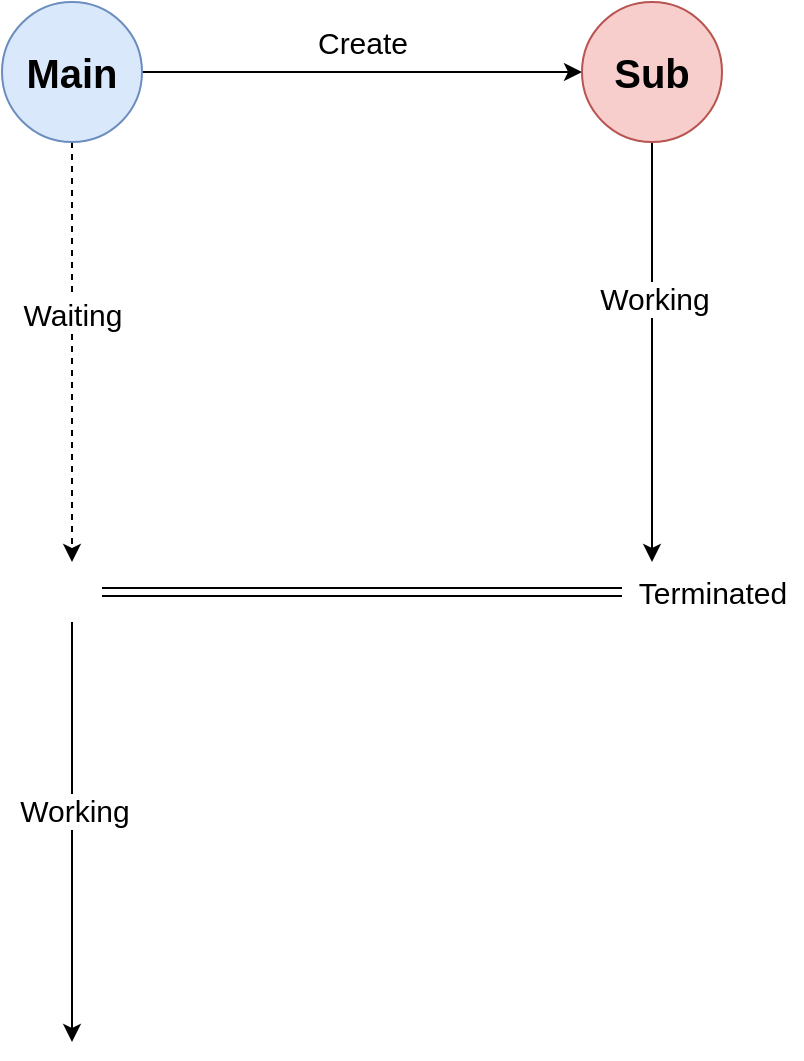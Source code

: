 <mxfile version="15.2.7" type="github">
  <diagram id="qFV3jNqiSBe_29CYPtVP" name="Page-1">
    <mxGraphModel dx="1422" dy="762" grid="1" gridSize="10" guides="1" tooltips="1" connect="1" arrows="1" fold="1" page="1" pageScale="1" pageWidth="827" pageHeight="1169" math="0" shadow="0">
      <root>
        <mxCell id="0" />
        <mxCell id="1" parent="0" />
        <mxCell id="uuzsLNwZXtXoxCtTIN2L-3" style="edgeStyle=orthogonalEdgeStyle;rounded=0;orthogonalLoop=1;jettySize=auto;html=1;entryX=0;entryY=0.5;entryDx=0;entryDy=0;" edge="1" parent="1" source="uuzsLNwZXtXoxCtTIN2L-1" target="uuzsLNwZXtXoxCtTIN2L-2">
          <mxGeometry relative="1" as="geometry" />
        </mxCell>
        <mxCell id="uuzsLNwZXtXoxCtTIN2L-16" style="edgeStyle=orthogonalEdgeStyle;rounded=0;orthogonalLoop=1;jettySize=auto;html=1;entryX=0.5;entryY=0;entryDx=0;entryDy=0;strokeColor=default;strokeWidth=1;dashed=1;" edge="1" parent="1" source="uuzsLNwZXtXoxCtTIN2L-1" target="uuzsLNwZXtXoxCtTIN2L-14">
          <mxGeometry relative="1" as="geometry" />
        </mxCell>
        <mxCell id="uuzsLNwZXtXoxCtTIN2L-21" value="&lt;font style=&quot;font-size: 15px&quot;&gt;Waiting&lt;/font&gt;" style="edgeLabel;html=1;align=center;verticalAlign=middle;resizable=0;points=[];" vertex="1" connectable="0" parent="uuzsLNwZXtXoxCtTIN2L-16">
          <mxGeometry x="-0.181" relative="1" as="geometry">
            <mxPoint as="offset" />
          </mxGeometry>
        </mxCell>
        <mxCell id="uuzsLNwZXtXoxCtTIN2L-1" value="&lt;b&gt;&lt;font style=&quot;font-size: 20px&quot;&gt;Main&lt;/font&gt;&lt;/b&gt;" style="ellipse;whiteSpace=wrap;html=1;aspect=fixed;fillColor=#dae8fc;strokeColor=#6c8ebf;" vertex="1" parent="1">
          <mxGeometry x="140" y="120" width="70" height="70" as="geometry" />
        </mxCell>
        <mxCell id="uuzsLNwZXtXoxCtTIN2L-15" style="edgeStyle=orthogonalEdgeStyle;rounded=0;orthogonalLoop=1;jettySize=auto;html=1;entryX=0.5;entryY=0;entryDx=0;entryDy=0;strokeColor=default;strokeWidth=1;" edge="1" parent="1" source="uuzsLNwZXtXoxCtTIN2L-2" target="uuzsLNwZXtXoxCtTIN2L-13">
          <mxGeometry relative="1" as="geometry" />
        </mxCell>
        <mxCell id="uuzsLNwZXtXoxCtTIN2L-22" value="&lt;font style=&quot;font-size: 15px&quot;&gt;Working&lt;/font&gt;" style="edgeLabel;html=1;align=center;verticalAlign=middle;resizable=0;points=[];" vertex="1" connectable="0" parent="uuzsLNwZXtXoxCtTIN2L-15">
          <mxGeometry x="-0.257" y="1" relative="1" as="geometry">
            <mxPoint as="offset" />
          </mxGeometry>
        </mxCell>
        <mxCell id="uuzsLNwZXtXoxCtTIN2L-2" value="&lt;b&gt;&lt;font style=&quot;font-size: 20px&quot;&gt;Sub&lt;/font&gt;&lt;/b&gt;" style="ellipse;whiteSpace=wrap;html=1;aspect=fixed;fillColor=#f8cecc;strokeColor=#b85450;" vertex="1" parent="1">
          <mxGeometry x="430" y="120" width="70" height="70" as="geometry" />
        </mxCell>
        <mxCell id="uuzsLNwZXtXoxCtTIN2L-4" value="&lt;font style=&quot;font-size: 15px&quot;&gt;Create&lt;/font&gt;" style="text;html=1;align=center;verticalAlign=middle;resizable=0;points=[];autosize=1;strokeColor=none;fillColor=none;" vertex="1" parent="1">
          <mxGeometry x="290" y="130" width="60" height="20" as="geometry" />
        </mxCell>
        <mxCell id="uuzsLNwZXtXoxCtTIN2L-17" style="edgeStyle=orthogonalEdgeStyle;rounded=0;orthogonalLoop=1;jettySize=auto;html=1;entryX=1;entryY=0.5;entryDx=0;entryDy=0;strokeColor=default;strokeWidth=1;shape=link;" edge="1" parent="1" source="uuzsLNwZXtXoxCtTIN2L-13" target="uuzsLNwZXtXoxCtTIN2L-14">
          <mxGeometry relative="1" as="geometry" />
        </mxCell>
        <mxCell id="uuzsLNwZXtXoxCtTIN2L-13" value="" style="ellipse;whiteSpace=wrap;html=1;aspect=fixed;fillColor=none;strokeColor=none;" vertex="1" parent="1">
          <mxGeometry x="450" y="400" width="30" height="30" as="geometry" />
        </mxCell>
        <mxCell id="uuzsLNwZXtXoxCtTIN2L-19" style="edgeStyle=orthogonalEdgeStyle;rounded=0;orthogonalLoop=1;jettySize=auto;html=1;strokeColor=default;strokeWidth=1;" edge="1" parent="1" source="uuzsLNwZXtXoxCtTIN2L-14">
          <mxGeometry relative="1" as="geometry">
            <mxPoint x="175" y="640" as="targetPoint" />
          </mxGeometry>
        </mxCell>
        <mxCell id="uuzsLNwZXtXoxCtTIN2L-20" value="&lt;font style=&quot;font-size: 15px&quot;&gt;Working&lt;/font&gt;" style="edgeLabel;html=1;align=center;verticalAlign=middle;resizable=0;points=[];" vertex="1" connectable="0" parent="uuzsLNwZXtXoxCtTIN2L-19">
          <mxGeometry x="-0.105" y="1" relative="1" as="geometry">
            <mxPoint as="offset" />
          </mxGeometry>
        </mxCell>
        <mxCell id="uuzsLNwZXtXoxCtTIN2L-14" value="" style="ellipse;whiteSpace=wrap;html=1;aspect=fixed;fillColor=none;strokeColor=none;" vertex="1" parent="1">
          <mxGeometry x="160" y="400" width="30" height="30" as="geometry" />
        </mxCell>
        <mxCell id="uuzsLNwZXtXoxCtTIN2L-23" value="&lt;font style=&quot;font-size: 15px&quot;&gt;Terminated&lt;/font&gt;" style="text;html=1;align=center;verticalAlign=middle;resizable=0;points=[];autosize=1;strokeColor=none;fillColor=none;" vertex="1" parent="1">
          <mxGeometry x="450" y="405" width="90" height="20" as="geometry" />
        </mxCell>
      </root>
    </mxGraphModel>
  </diagram>
</mxfile>
